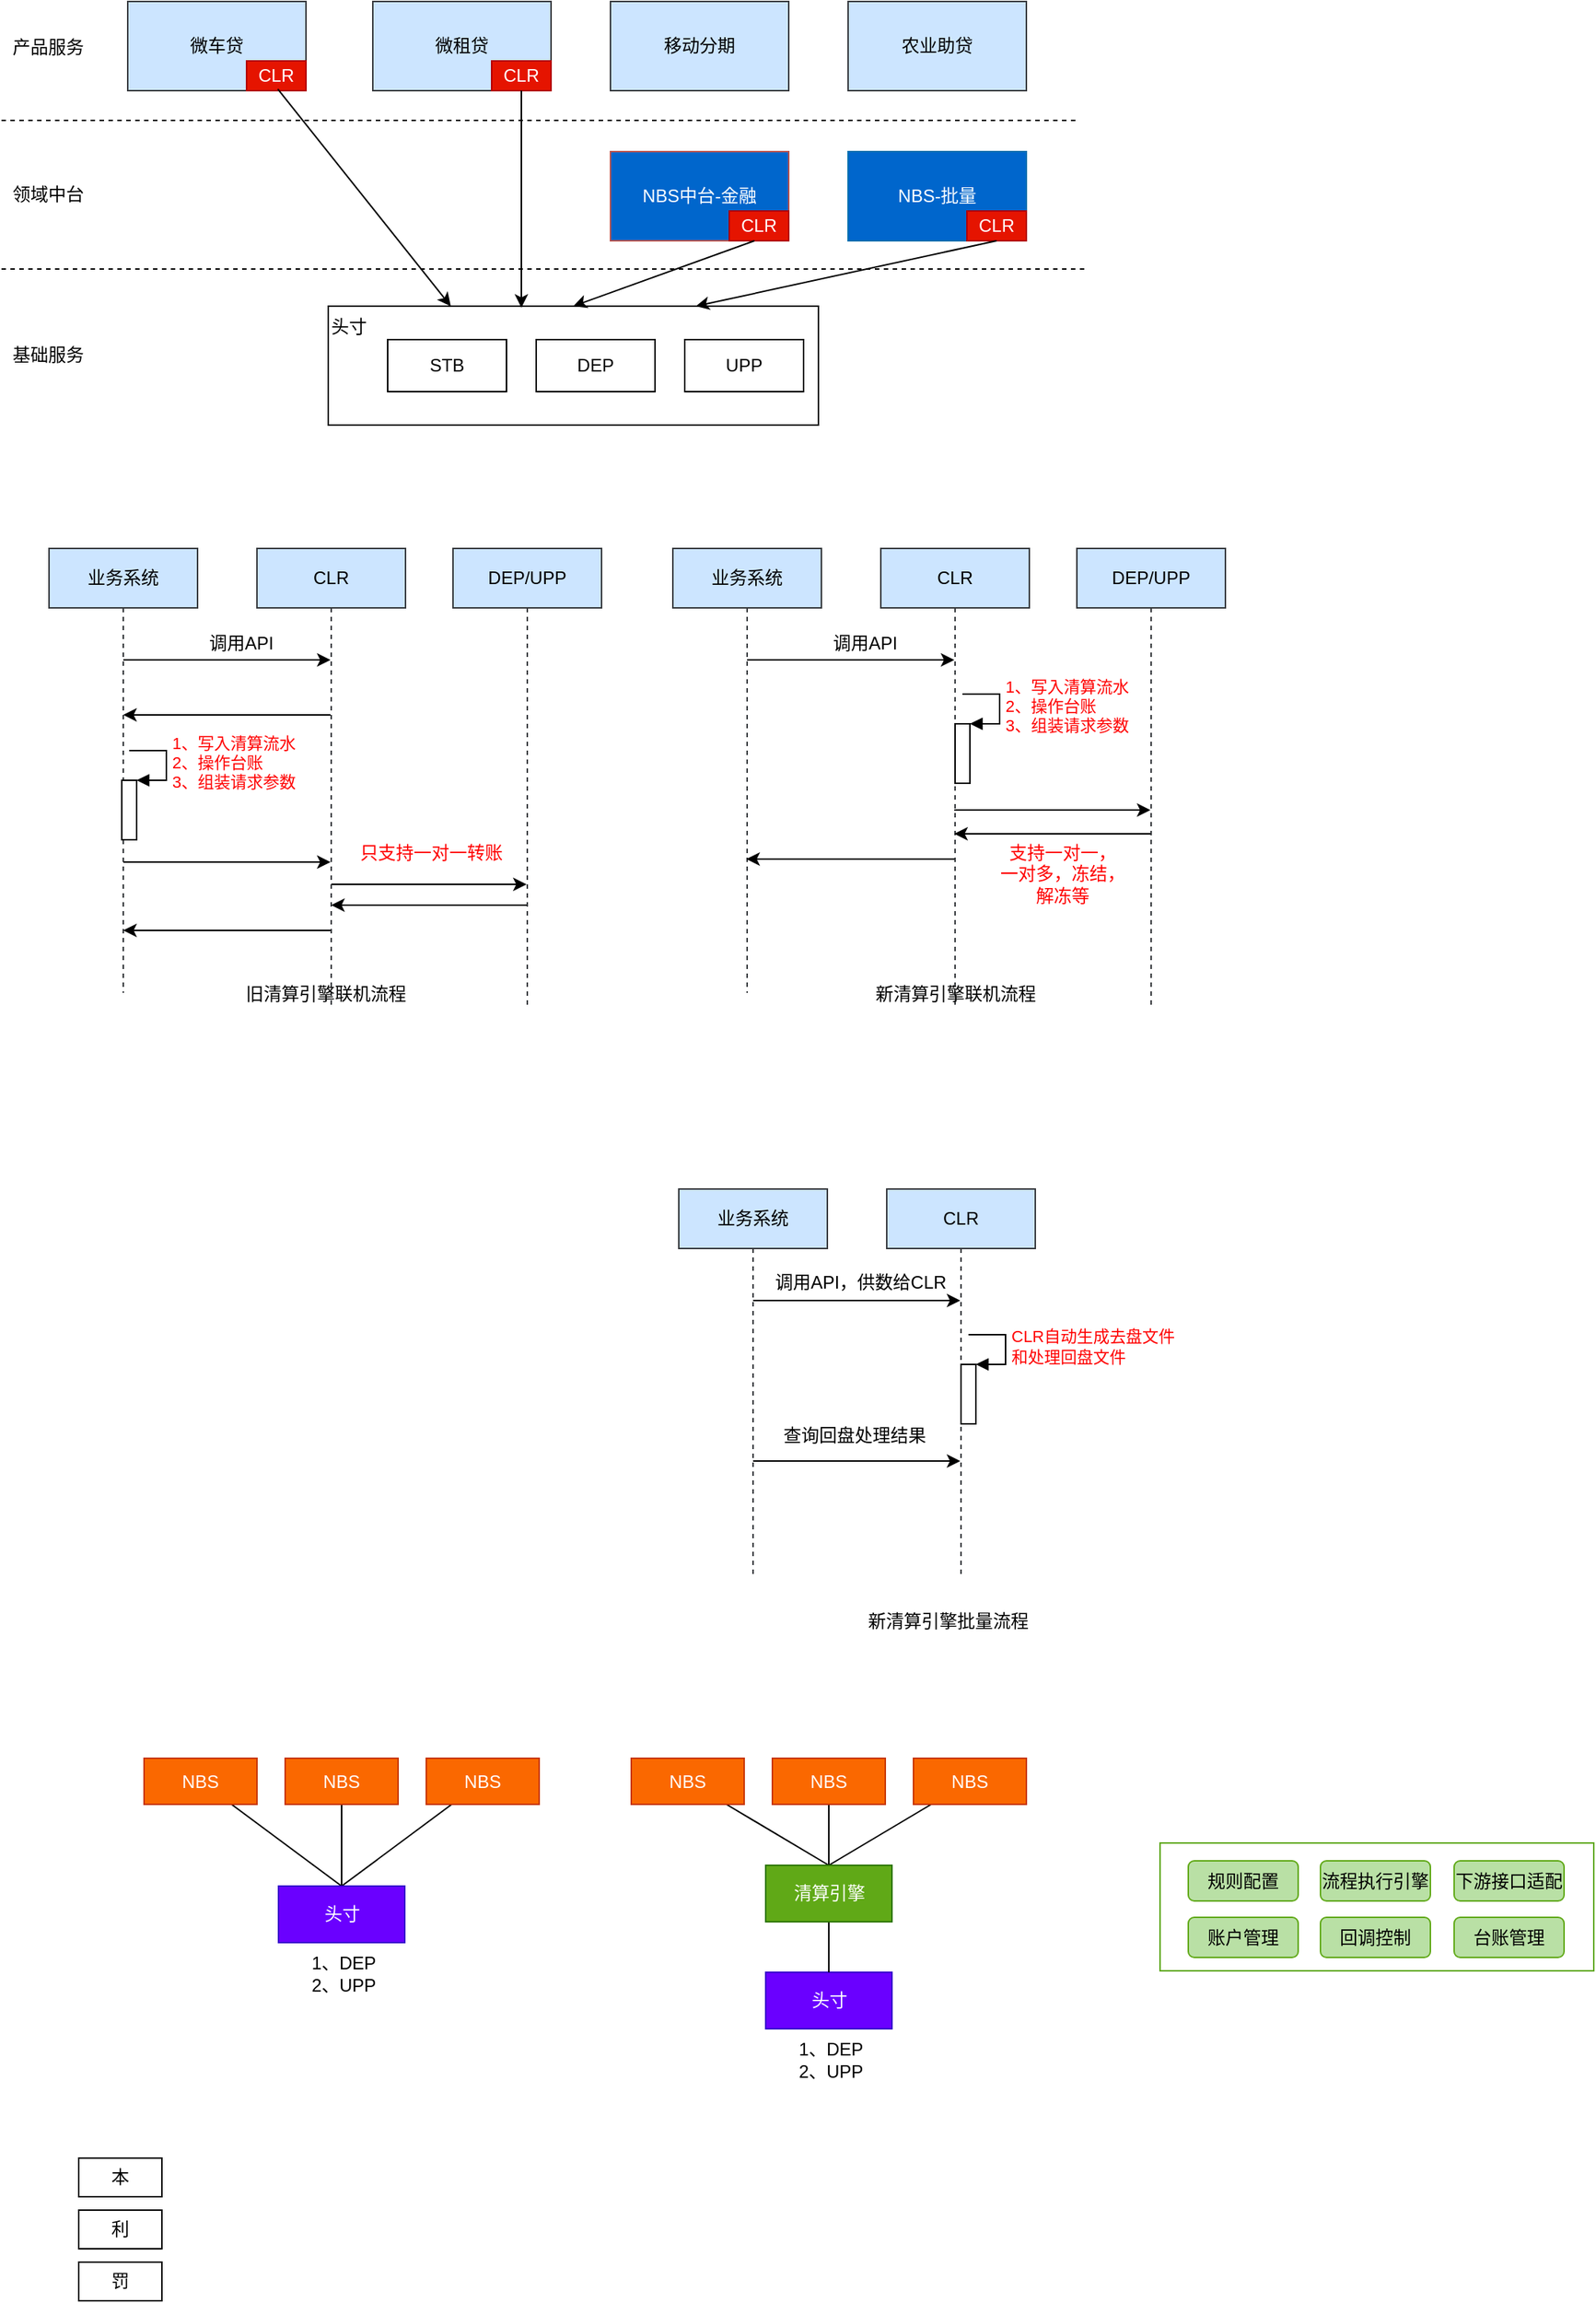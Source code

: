 <mxfile version="12.9.12" type="github">
  <diagram id="a1tYPp3BrUKqBEwflOAb" name="第 1 页">
    <mxGraphModel dx="867" dy="478" grid="0" gridSize="10" guides="1" tooltips="1" connect="1" arrows="1" fold="1" page="0" pageScale="1" pageWidth="827" pageHeight="1169" math="0" shadow="0">
      <root>
        <mxCell id="0" />
        <mxCell id="1" parent="0" />
        <mxCell id="M3d5OWu_3yA432DnbDmX-1" value="微车贷" style="rounded=0;whiteSpace=wrap;html=1;fillColor=#cce5ff;strokeColor=#36393d;" parent="1" vertex="1">
          <mxGeometry x="105" y="300" width="120" height="60" as="geometry" />
        </mxCell>
        <mxCell id="M3d5OWu_3yA432DnbDmX-2" value="微租贷" style="rounded=0;whiteSpace=wrap;html=1;fillColor=#cce5ff;strokeColor=#36393d;" parent="1" vertex="1">
          <mxGeometry x="270" y="300" width="120" height="60" as="geometry" />
        </mxCell>
        <mxCell id="M3d5OWu_3yA432DnbDmX-3" value="CLR" style="rounded=0;whiteSpace=wrap;html=1;fillColor=#e51400;strokeColor=#B20000;fontColor=#ffffff;" parent="1" vertex="1">
          <mxGeometry x="185" y="340" width="40" height="20" as="geometry" />
        </mxCell>
        <mxCell id="M3d5OWu_3yA432DnbDmX-4" value="CLR" style="rounded=0;whiteSpace=wrap;html=1;fillColor=#e51400;strokeColor=#B20000;fontColor=#ffffff;" parent="1" vertex="1">
          <mxGeometry x="350" y="340" width="40" height="20" as="geometry" />
        </mxCell>
        <mxCell id="M3d5OWu_3yA432DnbDmX-5" value="" style="endArrow=none;dashed=1;html=1;" parent="1" edge="1">
          <mxGeometry width="50" height="50" relative="1" as="geometry">
            <mxPoint x="20" y="380" as="sourcePoint" />
            <mxPoint x="745" y="380" as="targetPoint" />
          </mxGeometry>
        </mxCell>
        <mxCell id="M3d5OWu_3yA432DnbDmX-6" value="NBS中台-金融" style="rounded=0;whiteSpace=wrap;html=1;fillColor=#0066CC;strokeColor=#b85450;fontColor=#FFFFFF;" parent="1" vertex="1">
          <mxGeometry x="430" y="401" width="120" height="60" as="geometry" />
        </mxCell>
        <mxCell id="M3d5OWu_3yA432DnbDmX-7" value="NBS-批量" style="rounded=0;whiteSpace=wrap;html=1;fillColor=#0066CC;strokeColor=#006EAF;fontColor=#ffffff;" parent="1" vertex="1">
          <mxGeometry x="590" y="401" width="120" height="60" as="geometry" />
        </mxCell>
        <mxCell id="M3d5OWu_3yA432DnbDmX-8" value="CLR" style="rounded=0;whiteSpace=wrap;html=1;fillColor=#e51400;strokeColor=#B20000;fontColor=#ffffff;" parent="1" vertex="1">
          <mxGeometry x="510" y="441" width="40" height="20" as="geometry" />
        </mxCell>
        <mxCell id="M3d5OWu_3yA432DnbDmX-9" value="CLR" style="rounded=0;whiteSpace=wrap;html=1;fillColor=#e51400;strokeColor=#B20000;fontColor=#ffffff;" parent="1" vertex="1">
          <mxGeometry x="670" y="441" width="40" height="20" as="geometry" />
        </mxCell>
        <mxCell id="M3d5OWu_3yA432DnbDmX-10" value="移动分期" style="rounded=0;whiteSpace=wrap;html=1;fillColor=#cce5ff;strokeColor=#36393d;" parent="1" vertex="1">
          <mxGeometry x="430" y="300" width="120" height="60" as="geometry" />
        </mxCell>
        <mxCell id="M3d5OWu_3yA432DnbDmX-12" value="农业助贷" style="rounded=0;whiteSpace=wrap;html=1;fillColor=#cce5ff;strokeColor=#36393d;" parent="1" vertex="1">
          <mxGeometry x="590" y="300" width="120" height="60" as="geometry" />
        </mxCell>
        <mxCell id="M3d5OWu_3yA432DnbDmX-13" value="" style="endArrow=none;dashed=1;html=1;" parent="1" edge="1">
          <mxGeometry width="50" height="50" relative="1" as="geometry">
            <mxPoint x="20" y="480" as="sourcePoint" />
            <mxPoint x="750" y="480" as="targetPoint" />
          </mxGeometry>
        </mxCell>
        <mxCell id="M3d5OWu_3yA432DnbDmX-19" value="头寸" style="rounded=0;whiteSpace=wrap;html=1;align=left;verticalAlign=top;" parent="1" vertex="1">
          <mxGeometry x="240" y="505" width="330" height="80" as="geometry" />
        </mxCell>
        <mxCell id="M3d5OWu_3yA432DnbDmX-20" value="STB" style="rounded=0;whiteSpace=wrap;html=1;align=center;" parent="1" vertex="1">
          <mxGeometry x="280" y="527.5" width="80" height="35" as="geometry" />
        </mxCell>
        <mxCell id="M3d5OWu_3yA432DnbDmX-21" value="DEP" style="rounded=0;whiteSpace=wrap;html=1;align=center;" parent="1" vertex="1">
          <mxGeometry x="380" y="527.5" width="80" height="35" as="geometry" />
        </mxCell>
        <mxCell id="M3d5OWu_3yA432DnbDmX-22" value="UPP" style="rounded=0;whiteSpace=wrap;html=1;align=center;" parent="1" vertex="1">
          <mxGeometry x="480" y="527.5" width="80" height="35" as="geometry" />
        </mxCell>
        <mxCell id="M3d5OWu_3yA432DnbDmX-23" value="" style="endArrow=classic;html=1;fontColor=#FFFFFF;exitX=0.842;exitY=0.983;exitDx=0;exitDy=0;exitPerimeter=0;entryX=0.25;entryY=0;entryDx=0;entryDy=0;" parent="1" source="M3d5OWu_3yA432DnbDmX-1" target="M3d5OWu_3yA432DnbDmX-19" edge="1">
          <mxGeometry width="50" height="50" relative="1" as="geometry">
            <mxPoint x="390" y="430" as="sourcePoint" />
            <mxPoint x="440" y="380" as="targetPoint" />
          </mxGeometry>
        </mxCell>
        <mxCell id="M3d5OWu_3yA432DnbDmX-24" value="" style="endArrow=classic;html=1;fontColor=#FFFFFF;exitX=0.5;exitY=1;exitDx=0;exitDy=0;entryX=0.394;entryY=0.013;entryDx=0;entryDy=0;entryPerimeter=0;" parent="1" source="M3d5OWu_3yA432DnbDmX-4" target="M3d5OWu_3yA432DnbDmX-19" edge="1">
          <mxGeometry width="50" height="50" relative="1" as="geometry">
            <mxPoint x="206.04" y="358.98" as="sourcePoint" />
            <mxPoint x="322.5" y="505" as="targetPoint" />
          </mxGeometry>
        </mxCell>
        <mxCell id="M3d5OWu_3yA432DnbDmX-25" value="" style="endArrow=classic;html=1;fontColor=#FFFFFF;exitX=0.808;exitY=1;exitDx=0;exitDy=0;entryX=0.5;entryY=0;entryDx=0;entryDy=0;exitPerimeter=0;" parent="1" source="M3d5OWu_3yA432DnbDmX-6" edge="1">
          <mxGeometry width="50" height="50" relative="1" as="geometry">
            <mxPoint x="370" y="360" as="sourcePoint" />
            <mxPoint x="405" y="505" as="targetPoint" />
          </mxGeometry>
        </mxCell>
        <mxCell id="M3d5OWu_3yA432DnbDmX-26" value="" style="endArrow=classic;html=1;fontColor=#FFFFFF;exitX=0.5;exitY=1;exitDx=0;exitDy=0;entryX=0.75;entryY=0;entryDx=0;entryDy=0;" parent="1" source="M3d5OWu_3yA432DnbDmX-9" target="M3d5OWu_3yA432DnbDmX-19" edge="1">
          <mxGeometry width="50" height="50" relative="1" as="geometry">
            <mxPoint x="526.96" y="461" as="sourcePoint" />
            <mxPoint x="405" y="505" as="targetPoint" />
          </mxGeometry>
        </mxCell>
        <mxCell id="M3d5OWu_3yA432DnbDmX-28" value="产品服务" style="text;html=1;align=center;verticalAlign=middle;resizable=0;points=[];autosize=1;fontColor=#000000;" parent="1" vertex="1">
          <mxGeometry x="21" y="321" width="60" height="20" as="geometry" />
        </mxCell>
        <mxCell id="M3d5OWu_3yA432DnbDmX-29" value="领域中台" style="text;html=1;align=center;verticalAlign=middle;resizable=0;points=[];autosize=1;fontColor=#000000;" parent="1" vertex="1">
          <mxGeometry x="21" y="420" width="60" height="20" as="geometry" />
        </mxCell>
        <mxCell id="M3d5OWu_3yA432DnbDmX-30" value="基础服务" style="text;html=1;align=center;verticalAlign=middle;resizable=0;points=[];autosize=1;fontColor=#000000;" parent="1" vertex="1">
          <mxGeometry x="21" y="527.5" width="60" height="20" as="geometry" />
        </mxCell>
        <mxCell id="M3d5OWu_3yA432DnbDmX-42" style="edgeStyle=orthogonalEdgeStyle;rounded=0;orthogonalLoop=1;jettySize=auto;html=1;fontColor=#000000;" parent="1" source="M3d5OWu_3yA432DnbDmX-39" target="M3d5OWu_3yA432DnbDmX-40" edge="1">
          <mxGeometry relative="1" as="geometry">
            <Array as="points">
              <mxPoint x="184" y="743" />
              <mxPoint x="184" y="743" />
            </Array>
          </mxGeometry>
        </mxCell>
        <mxCell id="M3d5OWu_3yA432DnbDmX-54" style="edgeStyle=orthogonalEdgeStyle;rounded=0;orthogonalLoop=1;jettySize=auto;html=1;fontColor=#000000;" parent="1" source="M3d5OWu_3yA432DnbDmX-39" target="M3d5OWu_3yA432DnbDmX-40" edge="1">
          <mxGeometry relative="1" as="geometry">
            <Array as="points">
              <mxPoint x="164" y="879" />
              <mxPoint x="164" y="879" />
            </Array>
          </mxGeometry>
        </mxCell>
        <mxCell id="M3d5OWu_3yA432DnbDmX-39" value="业务系统" style="shape=umlLifeline;perimeter=lifelinePerimeter;whiteSpace=wrap;html=1;container=1;collapsible=0;recursiveResize=0;outlineConnect=0;align=center;fillColor=#cce5ff;strokeColor=#36393d;" parent="1" vertex="1">
          <mxGeometry x="52" y="668" width="100" height="299" as="geometry" />
        </mxCell>
        <mxCell id="M3d5OWu_3yA432DnbDmX-50" value="" style="html=1;points=[];perimeter=orthogonalPerimeter;align=center;" parent="M3d5OWu_3yA432DnbDmX-39" vertex="1">
          <mxGeometry x="49" y="156" width="10" height="40" as="geometry" />
        </mxCell>
        <mxCell id="M3d5OWu_3yA432DnbDmX-51" value="1、写入清算流水&lt;br&gt;2、操作台账&lt;br&gt;3、组装请求参数" style="edgeStyle=orthogonalEdgeStyle;html=1;align=left;spacingLeft=2;endArrow=block;rounded=0;entryX=1;entryY=0;fontColor=#FF0000;" parent="M3d5OWu_3yA432DnbDmX-39" target="M3d5OWu_3yA432DnbDmX-50" edge="1">
          <mxGeometry relative="1" as="geometry">
            <mxPoint x="54" y="136" as="sourcePoint" />
            <Array as="points">
              <mxPoint x="79" y="136" />
            </Array>
          </mxGeometry>
        </mxCell>
        <mxCell id="M3d5OWu_3yA432DnbDmX-44" style="edgeStyle=orthogonalEdgeStyle;rounded=0;orthogonalLoop=1;jettySize=auto;html=1;fontColor=#000000;" parent="1" source="M3d5OWu_3yA432DnbDmX-40" target="M3d5OWu_3yA432DnbDmX-39" edge="1">
          <mxGeometry relative="1" as="geometry">
            <Array as="points">
              <mxPoint x="170" y="780" />
              <mxPoint x="170" y="780" />
            </Array>
          </mxGeometry>
        </mxCell>
        <mxCell id="M3d5OWu_3yA432DnbDmX-55" style="edgeStyle=orthogonalEdgeStyle;rounded=0;orthogonalLoop=1;jettySize=auto;html=1;fontColor=#000000;" parent="1" source="M3d5OWu_3yA432DnbDmX-40" target="M3d5OWu_3yA432DnbDmX-41" edge="1">
          <mxGeometry relative="1" as="geometry">
            <Array as="points">
              <mxPoint x="302" y="894" />
              <mxPoint x="302" y="894" />
            </Array>
          </mxGeometry>
        </mxCell>
        <mxCell id="M3d5OWu_3yA432DnbDmX-40" value="CLR" style="shape=umlLifeline;perimeter=lifelinePerimeter;whiteSpace=wrap;html=1;container=1;collapsible=0;recursiveResize=0;outlineConnect=0;align=center;fillColor=#cce5ff;strokeColor=#36393d;" parent="1" vertex="1">
          <mxGeometry x="192" y="668" width="100" height="309" as="geometry" />
        </mxCell>
        <mxCell id="M3d5OWu_3yA432DnbDmX-56" style="edgeStyle=orthogonalEdgeStyle;rounded=0;orthogonalLoop=1;jettySize=auto;html=1;fontColor=#000000;" parent="1" source="M3d5OWu_3yA432DnbDmX-40" target="M3d5OWu_3yA432DnbDmX-39" edge="1">
          <mxGeometry relative="1" as="geometry">
            <mxPoint x="252" y="952" as="sourcePoint" />
            <Array as="points">
              <mxPoint x="163" y="925" />
              <mxPoint x="163" y="925" />
            </Array>
          </mxGeometry>
        </mxCell>
        <mxCell id="M3d5OWu_3yA432DnbDmX-57" style="edgeStyle=orthogonalEdgeStyle;rounded=0;orthogonalLoop=1;jettySize=auto;html=1;fontColor=#000000;" parent="1" source="M3d5OWu_3yA432DnbDmX-41" target="M3d5OWu_3yA432DnbDmX-40" edge="1">
          <mxGeometry relative="1" as="geometry">
            <Array as="points">
              <mxPoint x="310" y="908" />
              <mxPoint x="310" y="908" />
            </Array>
          </mxGeometry>
        </mxCell>
        <mxCell id="M3d5OWu_3yA432DnbDmX-41" value="DEP/UPP" style="shape=umlLifeline;perimeter=lifelinePerimeter;whiteSpace=wrap;html=1;container=1;collapsible=0;recursiveResize=0;outlineConnect=0;align=center;fillColor=#cce5ff;strokeColor=#36393d;" parent="1" vertex="1">
          <mxGeometry x="324" y="668" width="100" height="309" as="geometry" />
        </mxCell>
        <mxCell id="M3d5OWu_3yA432DnbDmX-43" value="调用API" style="text;html=1;align=center;verticalAlign=middle;resizable=0;points=[];autosize=1;fontColor=#000000;" parent="1" vertex="1">
          <mxGeometry x="155" y="723" width="52" height="18" as="geometry" />
        </mxCell>
        <mxCell id="M3d5OWu_3yA432DnbDmX-58" style="edgeStyle=orthogonalEdgeStyle;rounded=0;orthogonalLoop=1;jettySize=auto;html=1;fontColor=#000000;" parent="1" source="M3d5OWu_3yA432DnbDmX-60" target="M3d5OWu_3yA432DnbDmX-65" edge="1">
          <mxGeometry relative="1" as="geometry">
            <Array as="points">
              <mxPoint x="604" y="743" />
              <mxPoint x="604" y="743" />
            </Array>
          </mxGeometry>
        </mxCell>
        <mxCell id="M3d5OWu_3yA432DnbDmX-60" value="业务系统" style="shape=umlLifeline;perimeter=lifelinePerimeter;whiteSpace=wrap;html=1;container=1;collapsible=0;recursiveResize=0;outlineConnect=0;align=center;fillColor=#cce5ff;strokeColor=#36393d;" parent="1" vertex="1">
          <mxGeometry x="472" y="668" width="100" height="299" as="geometry" />
        </mxCell>
        <mxCell id="M3d5OWu_3yA432DnbDmX-64" style="edgeStyle=orthogonalEdgeStyle;rounded=0;orthogonalLoop=1;jettySize=auto;html=1;fontColor=#000000;" parent="1" edge="1">
          <mxGeometry relative="1" as="geometry">
            <mxPoint x="661.5" y="844" as="sourcePoint" />
            <mxPoint x="793.5" y="844" as="targetPoint" />
            <Array as="points">
              <mxPoint x="721" y="844" />
              <mxPoint x="721" y="844" />
            </Array>
          </mxGeometry>
        </mxCell>
        <mxCell id="M3d5OWu_3yA432DnbDmX-65" value="CLR" style="shape=umlLifeline;perimeter=lifelinePerimeter;whiteSpace=wrap;html=1;container=1;collapsible=0;recursiveResize=0;outlineConnect=0;align=center;fillColor=#cce5ff;strokeColor=#36393d;" parent="1" vertex="1">
          <mxGeometry x="612" y="668" width="100" height="309" as="geometry" />
        </mxCell>
        <mxCell id="M3d5OWu_3yA432DnbDmX-61" value="" style="html=1;points=[];perimeter=orthogonalPerimeter;align=center;" parent="M3d5OWu_3yA432DnbDmX-65" vertex="1">
          <mxGeometry x="50" y="118" width="10" height="40" as="geometry" />
        </mxCell>
        <mxCell id="M3d5OWu_3yA432DnbDmX-62" value="1、写入清算流水&lt;br&gt;2、操作台账&lt;br&gt;3、组装请求参数" style="edgeStyle=orthogonalEdgeStyle;html=1;align=left;spacingLeft=2;endArrow=block;rounded=0;entryX=1;entryY=0;fontColor=#FF0000;" parent="M3d5OWu_3yA432DnbDmX-65" target="M3d5OWu_3yA432DnbDmX-61" edge="1">
          <mxGeometry relative="1" as="geometry">
            <mxPoint x="55" y="98" as="sourcePoint" />
            <Array as="points">
              <mxPoint x="80" y="98" />
            </Array>
          </mxGeometry>
        </mxCell>
        <mxCell id="M3d5OWu_3yA432DnbDmX-66" style="edgeStyle=orthogonalEdgeStyle;rounded=0;orthogonalLoop=1;jettySize=auto;html=1;fontColor=#000000;" parent="1" edge="1">
          <mxGeometry relative="1" as="geometry">
            <mxPoint x="661.5" y="877" as="sourcePoint" />
            <mxPoint x="521.5" y="877" as="targetPoint" />
            <Array as="points">
              <mxPoint x="597" y="877" />
              <mxPoint x="597" y="877" />
            </Array>
          </mxGeometry>
        </mxCell>
        <mxCell id="M3d5OWu_3yA432DnbDmX-67" style="edgeStyle=orthogonalEdgeStyle;rounded=0;orthogonalLoop=1;jettySize=auto;html=1;fontColor=#000000;" parent="1" edge="1">
          <mxGeometry relative="1" as="geometry">
            <mxPoint x="793.5" y="860" as="sourcePoint" />
            <mxPoint x="661.5" y="860" as="targetPoint" />
            <Array as="points">
              <mxPoint x="719" y="860" />
              <mxPoint x="719" y="860" />
            </Array>
          </mxGeometry>
        </mxCell>
        <mxCell id="M3d5OWu_3yA432DnbDmX-68" value="DEP/UPP" style="shape=umlLifeline;perimeter=lifelinePerimeter;whiteSpace=wrap;html=1;container=1;collapsible=0;recursiveResize=0;outlineConnect=0;align=center;fillColor=#cce5ff;strokeColor=#36393d;" parent="1" vertex="1">
          <mxGeometry x="744" y="668" width="100" height="309" as="geometry" />
        </mxCell>
        <mxCell id="M3d5OWu_3yA432DnbDmX-69" value="调用API" style="text;html=1;align=center;verticalAlign=middle;resizable=0;points=[];autosize=1;fontColor=#000000;" parent="1" vertex="1">
          <mxGeometry x="575" y="723" width="52" height="18" as="geometry" />
        </mxCell>
        <mxCell id="M3d5OWu_3yA432DnbDmX-70" value="旧清算引擎联机流程" style="text;html=1;align=center;verticalAlign=middle;resizable=0;points=[];autosize=1;fontColor=#000000;" parent="1" vertex="1">
          <mxGeometry x="179" y="959" width="118" height="18" as="geometry" />
        </mxCell>
        <mxCell id="M3d5OWu_3yA432DnbDmX-73" value="只支持一对一转账" style="text;html=1;align=center;verticalAlign=middle;resizable=0;points=[];autosize=1;fontColor=#FF0000;" parent="1" vertex="1">
          <mxGeometry x="256" y="864" width="106" height="18" as="geometry" />
        </mxCell>
        <mxCell id="M3d5OWu_3yA432DnbDmX-74" value="新清算引擎联机流程" style="text;html=1;align=center;verticalAlign=middle;resizable=0;points=[];autosize=1;fontColor=#000000;" parent="1" vertex="1">
          <mxGeometry x="603" y="959" width="118" height="18" as="geometry" />
        </mxCell>
        <mxCell id="M3d5OWu_3yA432DnbDmX-76" value="&lt;div&gt;支持一对一，&lt;/div&gt;&lt;div&gt;一对多，冻结，&lt;/div&gt;&lt;div&gt;解冻等&lt;br&gt;&lt;/div&gt;" style="text;html=1;align=center;verticalAlign=middle;resizable=0;points=[];autosize=1;fontColor=#FF0000;" parent="1" vertex="1">
          <mxGeometry x="687" y="864" width="94" height="46" as="geometry" />
        </mxCell>
        <mxCell id="M3d5OWu_3yA432DnbDmX-77" style="edgeStyle=orthogonalEdgeStyle;rounded=0;orthogonalLoop=1;jettySize=auto;html=1;fontColor=#000000;" parent="1" source="M3d5OWu_3yA432DnbDmX-78" target="M3d5OWu_3yA432DnbDmX-80" edge="1">
          <mxGeometry relative="1" as="geometry">
            <Array as="points">
              <mxPoint x="608" y="1174" />
              <mxPoint x="608" y="1174" />
            </Array>
          </mxGeometry>
        </mxCell>
        <mxCell id="M3d5OWu_3yA432DnbDmX-89" style="edgeStyle=orthogonalEdgeStyle;rounded=0;orthogonalLoop=1;jettySize=auto;html=1;fontColor=#FF0000;" parent="1" source="M3d5OWu_3yA432DnbDmX-78" target="M3d5OWu_3yA432DnbDmX-80" edge="1">
          <mxGeometry relative="1" as="geometry">
            <Array as="points">
              <mxPoint x="595" y="1282" />
              <mxPoint x="595" y="1282" />
            </Array>
          </mxGeometry>
        </mxCell>
        <mxCell id="M3d5OWu_3yA432DnbDmX-78" value="业务系统" style="shape=umlLifeline;perimeter=lifelinePerimeter;whiteSpace=wrap;html=1;container=1;collapsible=0;recursiveResize=0;outlineConnect=0;align=center;fillColor=#cce5ff;strokeColor=#36393d;" parent="1" vertex="1">
          <mxGeometry x="476" y="1099" width="100" height="261" as="geometry" />
        </mxCell>
        <mxCell id="M3d5OWu_3yA432DnbDmX-80" value="CLR" style="shape=umlLifeline;perimeter=lifelinePerimeter;whiteSpace=wrap;html=1;container=1;collapsible=0;recursiveResize=0;outlineConnect=0;align=center;fillColor=#cce5ff;strokeColor=#36393d;" parent="1" vertex="1">
          <mxGeometry x="616" y="1099" width="100" height="262" as="geometry" />
        </mxCell>
        <mxCell id="M3d5OWu_3yA432DnbDmX-81" value="" style="html=1;points=[];perimeter=orthogonalPerimeter;align=center;" parent="M3d5OWu_3yA432DnbDmX-80" vertex="1">
          <mxGeometry x="50" y="118" width="10" height="40" as="geometry" />
        </mxCell>
        <mxCell id="M3d5OWu_3yA432DnbDmX-82" value="CLR自动生成去盘文件&lt;br&gt;和处理回盘文件" style="edgeStyle=orthogonalEdgeStyle;html=1;align=left;spacingLeft=2;endArrow=block;rounded=0;entryX=1;entryY=0;fontColor=#FF0000;" parent="M3d5OWu_3yA432DnbDmX-80" target="M3d5OWu_3yA432DnbDmX-81" edge="1">
          <mxGeometry relative="1" as="geometry">
            <mxPoint x="55" y="98" as="sourcePoint" />
            <Array as="points">
              <mxPoint x="80" y="98" />
            </Array>
          </mxGeometry>
        </mxCell>
        <mxCell id="M3d5OWu_3yA432DnbDmX-86" value="调用API，供数给CLR" style="text;html=1;align=center;verticalAlign=middle;resizable=0;points=[];autosize=1;fontColor=#000000;" parent="1" vertex="1">
          <mxGeometry x="535" y="1153" width="125" height="18" as="geometry" />
        </mxCell>
        <mxCell id="M3d5OWu_3yA432DnbDmX-87" value="新清算引擎批量流程" style="text;html=1;align=center;verticalAlign=middle;resizable=0;points=[];autosize=1;fontColor=#000000;" parent="1" vertex="1">
          <mxGeometry x="598" y="1381" width="118" height="18" as="geometry" />
        </mxCell>
        <mxCell id="M3d5OWu_3yA432DnbDmX-91" value="查询回盘处理结果" style="text;html=1;align=center;verticalAlign=middle;resizable=0;points=[];autosize=1;fontColor=#000000;" parent="1" vertex="1">
          <mxGeometry x="541" y="1256" width="106" height="18" as="geometry" />
        </mxCell>
        <mxCell id="z7BArUK1gWUJ_uSvDdDJ-9" style="rounded=0;orthogonalLoop=1;jettySize=auto;html=1;entryX=0.5;entryY=0;entryDx=0;entryDy=0;endArrow=none;endFill=0;" edge="1" parent="1" source="z7BArUK1gWUJ_uSvDdDJ-1" target="z7BArUK1gWUJ_uSvDdDJ-8">
          <mxGeometry relative="1" as="geometry" />
        </mxCell>
        <mxCell id="z7BArUK1gWUJ_uSvDdDJ-1" value="NBS" style="rounded=0;whiteSpace=wrap;html=1;fillColor=#fa6800;strokeColor=#C73500;fontColor=#ffffff;" vertex="1" parent="1">
          <mxGeometry x="116" y="1482" width="76" height="31" as="geometry" />
        </mxCell>
        <mxCell id="z7BArUK1gWUJ_uSvDdDJ-10" style="edgeStyle=none;rounded=0;orthogonalLoop=1;jettySize=auto;html=1;entryX=0.5;entryY=0;entryDx=0;entryDy=0;endArrow=none;endFill=0;" edge="1" parent="1" source="z7BArUK1gWUJ_uSvDdDJ-4" target="z7BArUK1gWUJ_uSvDdDJ-8">
          <mxGeometry relative="1" as="geometry" />
        </mxCell>
        <mxCell id="z7BArUK1gWUJ_uSvDdDJ-4" value="NBS" style="rounded=0;whiteSpace=wrap;html=1;fillColor=#fa6800;strokeColor=#C73500;fontColor=#ffffff;" vertex="1" parent="1">
          <mxGeometry x="211" y="1482" width="76" height="31" as="geometry" />
        </mxCell>
        <mxCell id="z7BArUK1gWUJ_uSvDdDJ-11" style="edgeStyle=none;rounded=0;orthogonalLoop=1;jettySize=auto;html=1;entryX=0.5;entryY=0;entryDx=0;entryDy=0;endArrow=none;endFill=0;" edge="1" parent="1" source="z7BArUK1gWUJ_uSvDdDJ-5" target="z7BArUK1gWUJ_uSvDdDJ-8">
          <mxGeometry relative="1" as="geometry" />
        </mxCell>
        <mxCell id="z7BArUK1gWUJ_uSvDdDJ-5" value="NBS" style="rounded=0;whiteSpace=wrap;html=1;fillColor=#fa6800;strokeColor=#C73500;fontColor=#ffffff;" vertex="1" parent="1">
          <mxGeometry x="306" y="1482" width="76" height="31" as="geometry" />
        </mxCell>
        <mxCell id="z7BArUK1gWUJ_uSvDdDJ-8" value="头寸" style="rounded=0;whiteSpace=wrap;html=1;align=center;verticalAlign=middle;fillColor=#6a00ff;strokeColor=#3700CC;fontColor=#ffffff;" vertex="1" parent="1">
          <mxGeometry x="206.5" y="1568" width="85" height="38" as="geometry" />
        </mxCell>
        <mxCell id="z7BArUK1gWUJ_uSvDdDJ-12" value="1、DEP&lt;br&gt;2、UPP" style="text;html=1;align=center;verticalAlign=middle;resizable=0;points=[];autosize=1;" vertex="1" parent="1">
          <mxGeometry x="223" y="1611" width="54" height="32" as="geometry" />
        </mxCell>
        <mxCell id="z7BArUK1gWUJ_uSvDdDJ-23" style="edgeStyle=none;rounded=0;orthogonalLoop=1;jettySize=auto;html=1;endArrow=none;endFill=0;entryX=0.5;entryY=0;entryDx=0;entryDy=0;" edge="1" parent="1" source="z7BArUK1gWUJ_uSvDdDJ-14" target="z7BArUK1gWUJ_uSvDdDJ-22">
          <mxGeometry relative="1" as="geometry" />
        </mxCell>
        <mxCell id="z7BArUK1gWUJ_uSvDdDJ-14" value="NBS" style="rounded=0;whiteSpace=wrap;html=1;fillColor=#fa6800;strokeColor=#C73500;fontColor=#ffffff;" vertex="1" parent="1">
          <mxGeometry x="444" y="1482" width="76" height="31" as="geometry" />
        </mxCell>
        <mxCell id="z7BArUK1gWUJ_uSvDdDJ-24" style="edgeStyle=none;rounded=0;orthogonalLoop=1;jettySize=auto;html=1;entryX=0.5;entryY=0;entryDx=0;entryDy=0;endArrow=none;endFill=0;" edge="1" parent="1" source="z7BArUK1gWUJ_uSvDdDJ-16" target="z7BArUK1gWUJ_uSvDdDJ-22">
          <mxGeometry relative="1" as="geometry" />
        </mxCell>
        <mxCell id="z7BArUK1gWUJ_uSvDdDJ-16" value="NBS" style="rounded=0;whiteSpace=wrap;html=1;fillColor=#fa6800;strokeColor=#C73500;fontColor=#ffffff;" vertex="1" parent="1">
          <mxGeometry x="539" y="1482" width="76" height="31" as="geometry" />
        </mxCell>
        <mxCell id="z7BArUK1gWUJ_uSvDdDJ-25" style="edgeStyle=none;rounded=0;orthogonalLoop=1;jettySize=auto;html=1;entryX=0.5;entryY=0;entryDx=0;entryDy=0;endArrow=none;endFill=0;" edge="1" parent="1" source="z7BArUK1gWUJ_uSvDdDJ-18" target="z7BArUK1gWUJ_uSvDdDJ-22">
          <mxGeometry relative="1" as="geometry" />
        </mxCell>
        <mxCell id="z7BArUK1gWUJ_uSvDdDJ-18" value="NBS" style="rounded=0;whiteSpace=wrap;html=1;fillColor=#fa6800;strokeColor=#C73500;fontColor=#ffffff;" vertex="1" parent="1">
          <mxGeometry x="634" y="1482" width="76" height="31" as="geometry" />
        </mxCell>
        <mxCell id="z7BArUK1gWUJ_uSvDdDJ-19" value="头寸" style="rounded=0;whiteSpace=wrap;html=1;align=center;verticalAlign=middle;fillColor=#6a00ff;strokeColor=#3700CC;fontColor=#ffffff;" vertex="1" parent="1">
          <mxGeometry x="534.5" y="1626" width="85" height="38" as="geometry" />
        </mxCell>
        <mxCell id="z7BArUK1gWUJ_uSvDdDJ-20" value="1、DEP&lt;br&gt;2、UPP" style="text;html=1;align=center;verticalAlign=middle;resizable=0;points=[];autosize=1;" vertex="1" parent="1">
          <mxGeometry x="551" y="1669" width="54" height="32" as="geometry" />
        </mxCell>
        <mxCell id="z7BArUK1gWUJ_uSvDdDJ-26" style="edgeStyle=none;rounded=0;orthogonalLoop=1;jettySize=auto;html=1;entryX=0.5;entryY=0;entryDx=0;entryDy=0;endArrow=none;endFill=0;" edge="1" parent="1" source="z7BArUK1gWUJ_uSvDdDJ-22" target="z7BArUK1gWUJ_uSvDdDJ-19">
          <mxGeometry relative="1" as="geometry" />
        </mxCell>
        <mxCell id="z7BArUK1gWUJ_uSvDdDJ-22" value="清算引擎" style="rounded=0;whiteSpace=wrap;html=1;align=center;verticalAlign=middle;fillColor=#60a917;strokeColor=#2D7600;fontColor=#ffffff;" vertex="1" parent="1">
          <mxGeometry x="534.5" y="1554" width="85" height="38" as="geometry" />
        </mxCell>
        <mxCell id="z7BArUK1gWUJ_uSvDdDJ-28" value="本" style="rounded=0;whiteSpace=wrap;html=1;align=center;" vertex="1" parent="1">
          <mxGeometry x="72" y="1751" width="56" height="26" as="geometry" />
        </mxCell>
        <mxCell id="z7BArUK1gWUJ_uSvDdDJ-29" value="&lt;div&gt;利&lt;/div&gt;" style="rounded=0;whiteSpace=wrap;html=1;align=center;" vertex="1" parent="1">
          <mxGeometry x="72" y="1786" width="56" height="26" as="geometry" />
        </mxCell>
        <mxCell id="z7BArUK1gWUJ_uSvDdDJ-30" value="罚" style="rounded=0;whiteSpace=wrap;html=1;align=center;" vertex="1" parent="1">
          <mxGeometry x="72" y="1821" width="56" height="26" as="geometry" />
        </mxCell>
        <mxCell id="z7BArUK1gWUJ_uSvDdDJ-31" value="" style="rounded=0;whiteSpace=wrap;html=1;align=center;strokeColor=#60A917;" vertex="1" parent="1">
          <mxGeometry x="800" y="1539" width="292" height="86" as="geometry" />
        </mxCell>
        <mxCell id="z7BArUK1gWUJ_uSvDdDJ-33" value="流程执行引擎" style="rounded=1;whiteSpace=wrap;html=1;strokeColor=#60A917;align=center;fillColor=#B9E0A5;" vertex="1" parent="1">
          <mxGeometry x="908" y="1551" width="74" height="27" as="geometry" />
        </mxCell>
        <mxCell id="z7BArUK1gWUJ_uSvDdDJ-35" value="下游接口适配" style="rounded=1;whiteSpace=wrap;html=1;strokeColor=#60A917;align=center;fillColor=#B9E0A5;" vertex="1" parent="1">
          <mxGeometry x="998" y="1551" width="74" height="27" as="geometry" />
        </mxCell>
        <mxCell id="z7BArUK1gWUJ_uSvDdDJ-39" value="回调控制" style="rounded=1;whiteSpace=wrap;html=1;strokeColor=#60A917;align=center;fillColor=#B9E0A5;" vertex="1" parent="1">
          <mxGeometry x="908" y="1589" width="74" height="27" as="geometry" />
        </mxCell>
        <mxCell id="z7BArUK1gWUJ_uSvDdDJ-40" value="台账管理" style="rounded=1;whiteSpace=wrap;html=1;strokeColor=#60A917;align=center;fillColor=#B9E0A5;" vertex="1" parent="1">
          <mxGeometry x="998" y="1589" width="74" height="27" as="geometry" />
        </mxCell>
        <mxCell id="z7BArUK1gWUJ_uSvDdDJ-41" value="规则配置" style="rounded=1;whiteSpace=wrap;html=1;strokeColor=#60A917;align=center;fillColor=#B9E0A5;" vertex="1" parent="1">
          <mxGeometry x="819" y="1551" width="74" height="27" as="geometry" />
        </mxCell>
        <mxCell id="z7BArUK1gWUJ_uSvDdDJ-42" value="账户管理" style="rounded=1;whiteSpace=wrap;html=1;strokeColor=#60A917;align=center;fillColor=#B9E0A5;" vertex="1" parent="1">
          <mxGeometry x="819" y="1589" width="74" height="27" as="geometry" />
        </mxCell>
      </root>
    </mxGraphModel>
  </diagram>
</mxfile>
